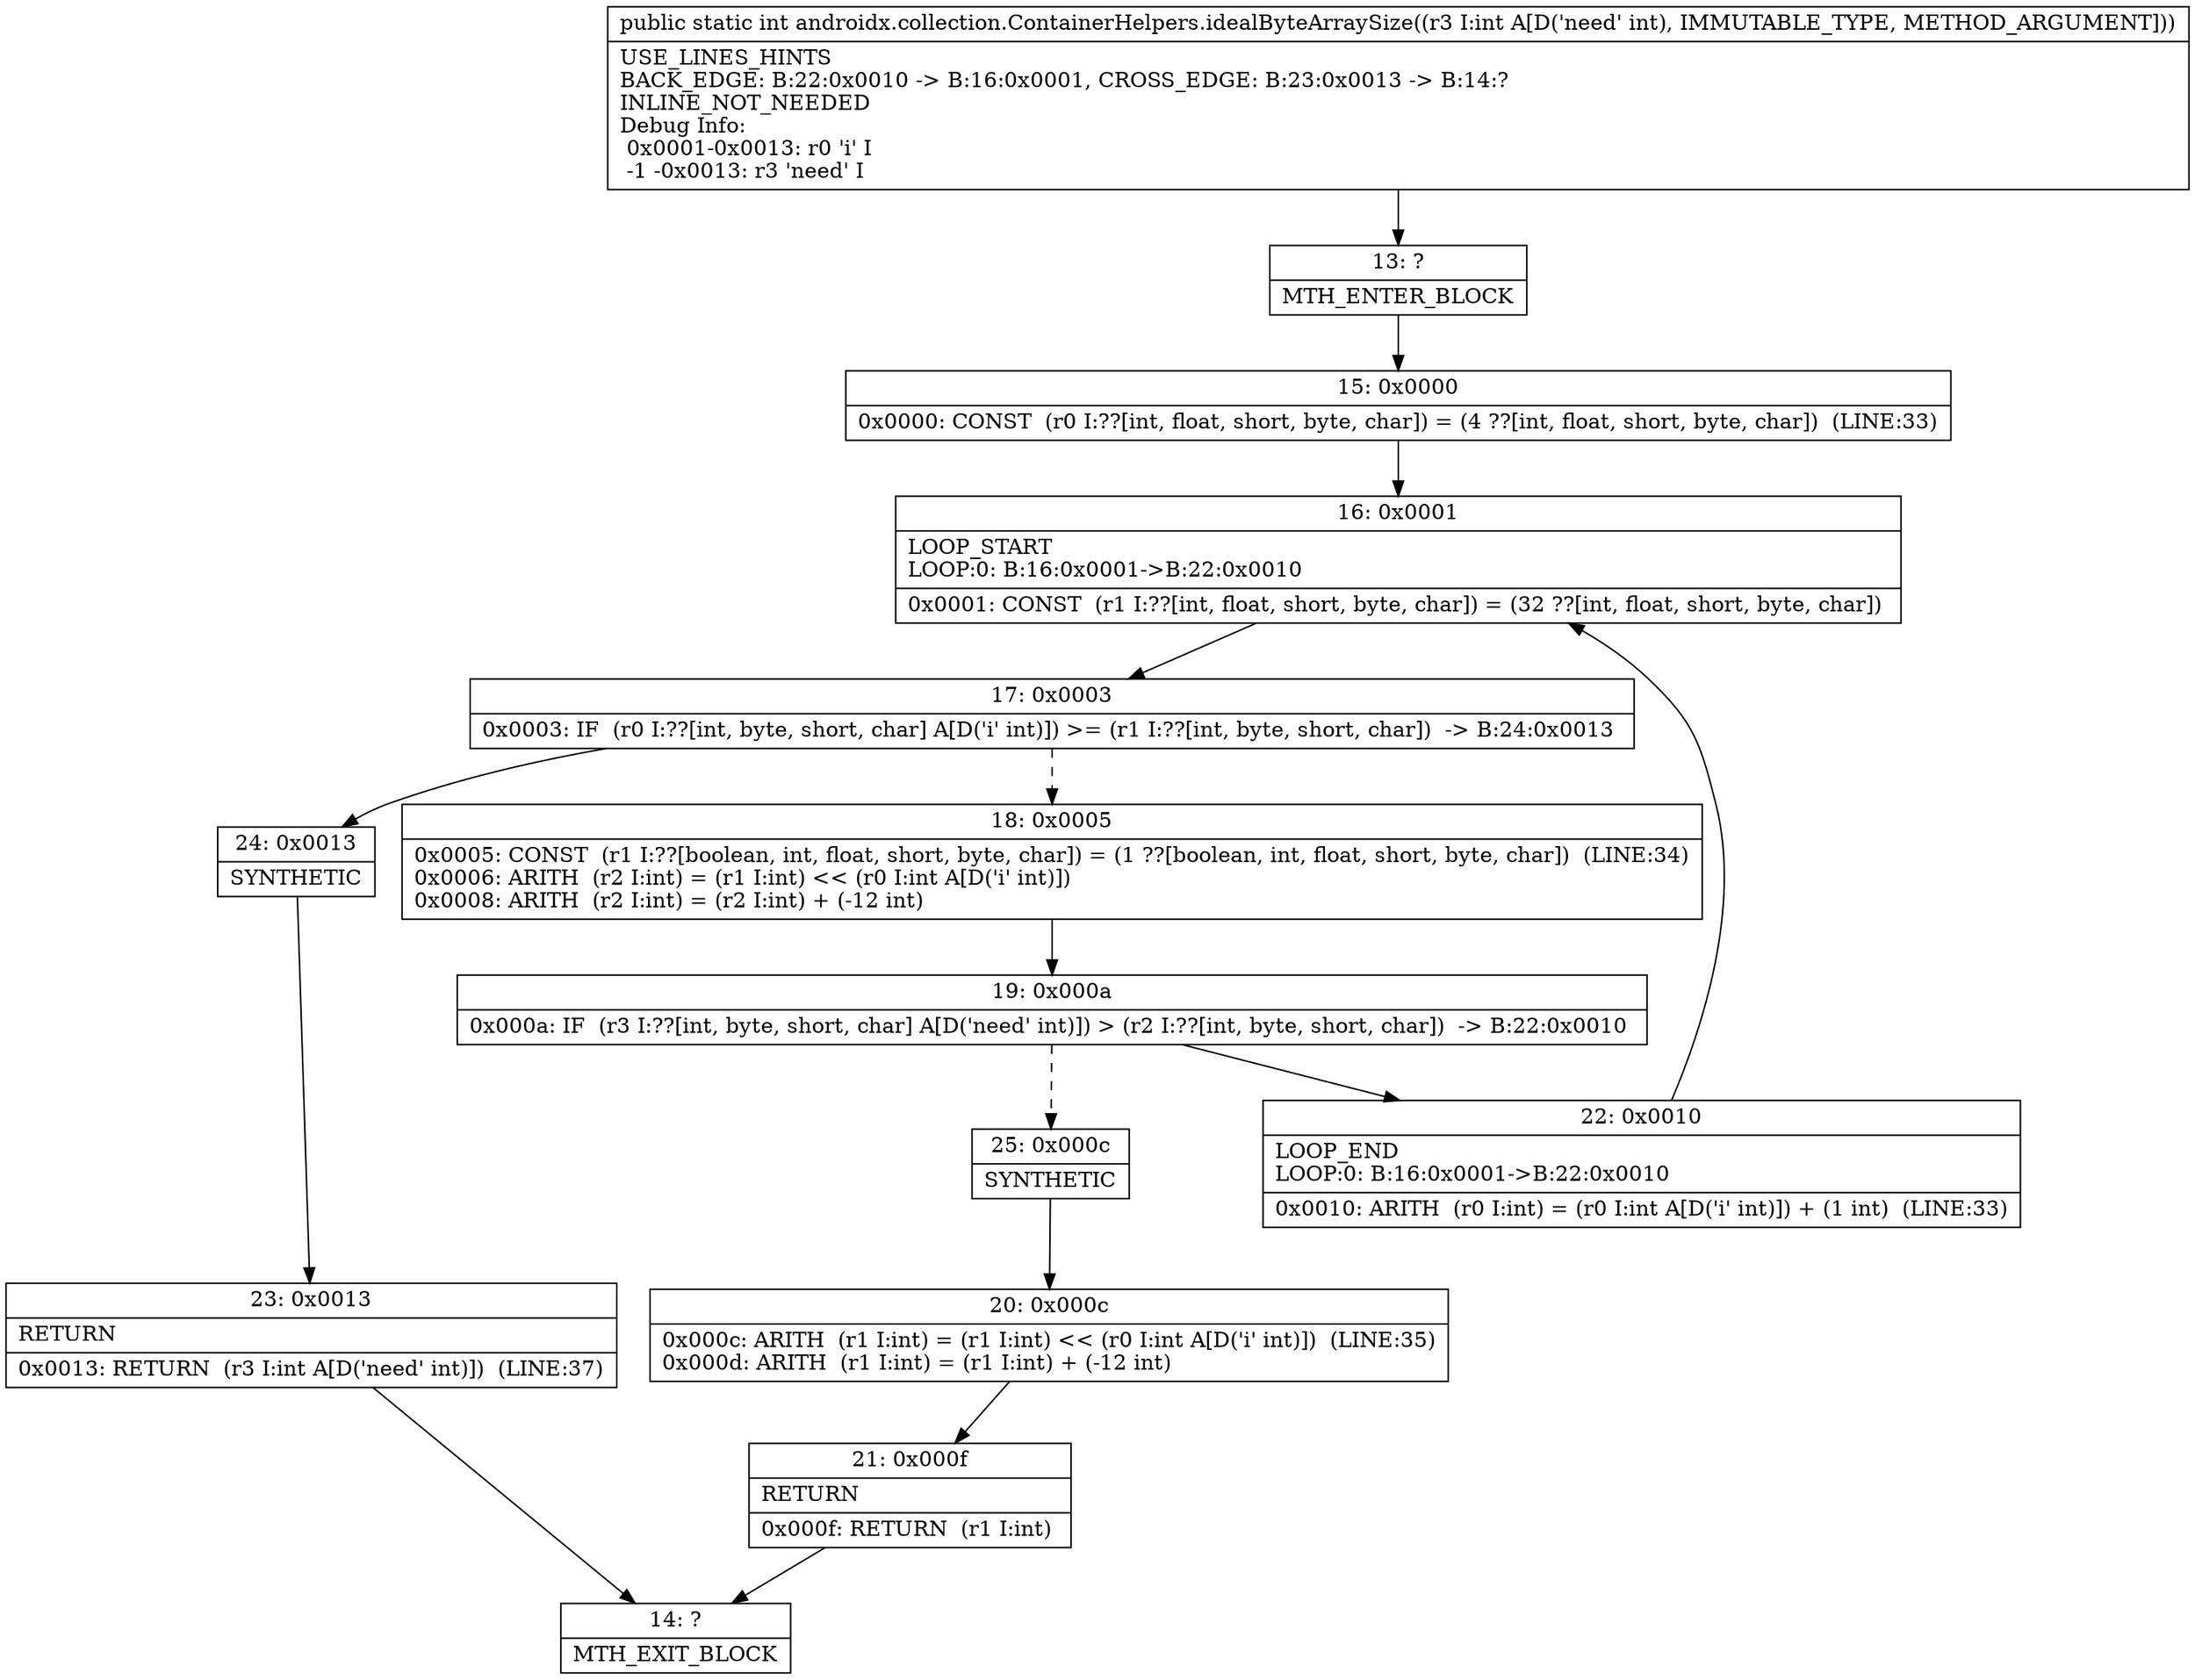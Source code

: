 digraph "CFG forandroidx.collection.ContainerHelpers.idealByteArraySize(I)I" {
Node_13 [shape=record,label="{13\:\ ?|MTH_ENTER_BLOCK\l}"];
Node_15 [shape=record,label="{15\:\ 0x0000|0x0000: CONST  (r0 I:??[int, float, short, byte, char]) = (4 ??[int, float, short, byte, char])  (LINE:33)\l}"];
Node_16 [shape=record,label="{16\:\ 0x0001|LOOP_START\lLOOP:0: B:16:0x0001\-\>B:22:0x0010\l|0x0001: CONST  (r1 I:??[int, float, short, byte, char]) = (32 ??[int, float, short, byte, char]) \l}"];
Node_17 [shape=record,label="{17\:\ 0x0003|0x0003: IF  (r0 I:??[int, byte, short, char] A[D('i' int)]) \>= (r1 I:??[int, byte, short, char])  \-\> B:24:0x0013 \l}"];
Node_18 [shape=record,label="{18\:\ 0x0005|0x0005: CONST  (r1 I:??[boolean, int, float, short, byte, char]) = (1 ??[boolean, int, float, short, byte, char])  (LINE:34)\l0x0006: ARITH  (r2 I:int) = (r1 I:int) \<\< (r0 I:int A[D('i' int)]) \l0x0008: ARITH  (r2 I:int) = (r2 I:int) + (\-12 int) \l}"];
Node_19 [shape=record,label="{19\:\ 0x000a|0x000a: IF  (r3 I:??[int, byte, short, char] A[D('need' int)]) \> (r2 I:??[int, byte, short, char])  \-\> B:22:0x0010 \l}"];
Node_22 [shape=record,label="{22\:\ 0x0010|LOOP_END\lLOOP:0: B:16:0x0001\-\>B:22:0x0010\l|0x0010: ARITH  (r0 I:int) = (r0 I:int A[D('i' int)]) + (1 int)  (LINE:33)\l}"];
Node_25 [shape=record,label="{25\:\ 0x000c|SYNTHETIC\l}"];
Node_20 [shape=record,label="{20\:\ 0x000c|0x000c: ARITH  (r1 I:int) = (r1 I:int) \<\< (r0 I:int A[D('i' int)])  (LINE:35)\l0x000d: ARITH  (r1 I:int) = (r1 I:int) + (\-12 int) \l}"];
Node_21 [shape=record,label="{21\:\ 0x000f|RETURN\l|0x000f: RETURN  (r1 I:int) \l}"];
Node_14 [shape=record,label="{14\:\ ?|MTH_EXIT_BLOCK\l}"];
Node_24 [shape=record,label="{24\:\ 0x0013|SYNTHETIC\l}"];
Node_23 [shape=record,label="{23\:\ 0x0013|RETURN\l|0x0013: RETURN  (r3 I:int A[D('need' int)])  (LINE:37)\l}"];
MethodNode[shape=record,label="{public static int androidx.collection.ContainerHelpers.idealByteArraySize((r3 I:int A[D('need' int), IMMUTABLE_TYPE, METHOD_ARGUMENT]))  | USE_LINES_HINTS\lBACK_EDGE: B:22:0x0010 \-\> B:16:0x0001, CROSS_EDGE: B:23:0x0013 \-\> B:14:?\lINLINE_NOT_NEEDED\lDebug Info:\l  0x0001\-0x0013: r0 'i' I\l  \-1 \-0x0013: r3 'need' I\l}"];
MethodNode -> Node_13;Node_13 -> Node_15;
Node_15 -> Node_16;
Node_16 -> Node_17;
Node_17 -> Node_18[style=dashed];
Node_17 -> Node_24;
Node_18 -> Node_19;
Node_19 -> Node_22;
Node_19 -> Node_25[style=dashed];
Node_22 -> Node_16;
Node_25 -> Node_20;
Node_20 -> Node_21;
Node_21 -> Node_14;
Node_24 -> Node_23;
Node_23 -> Node_14;
}

